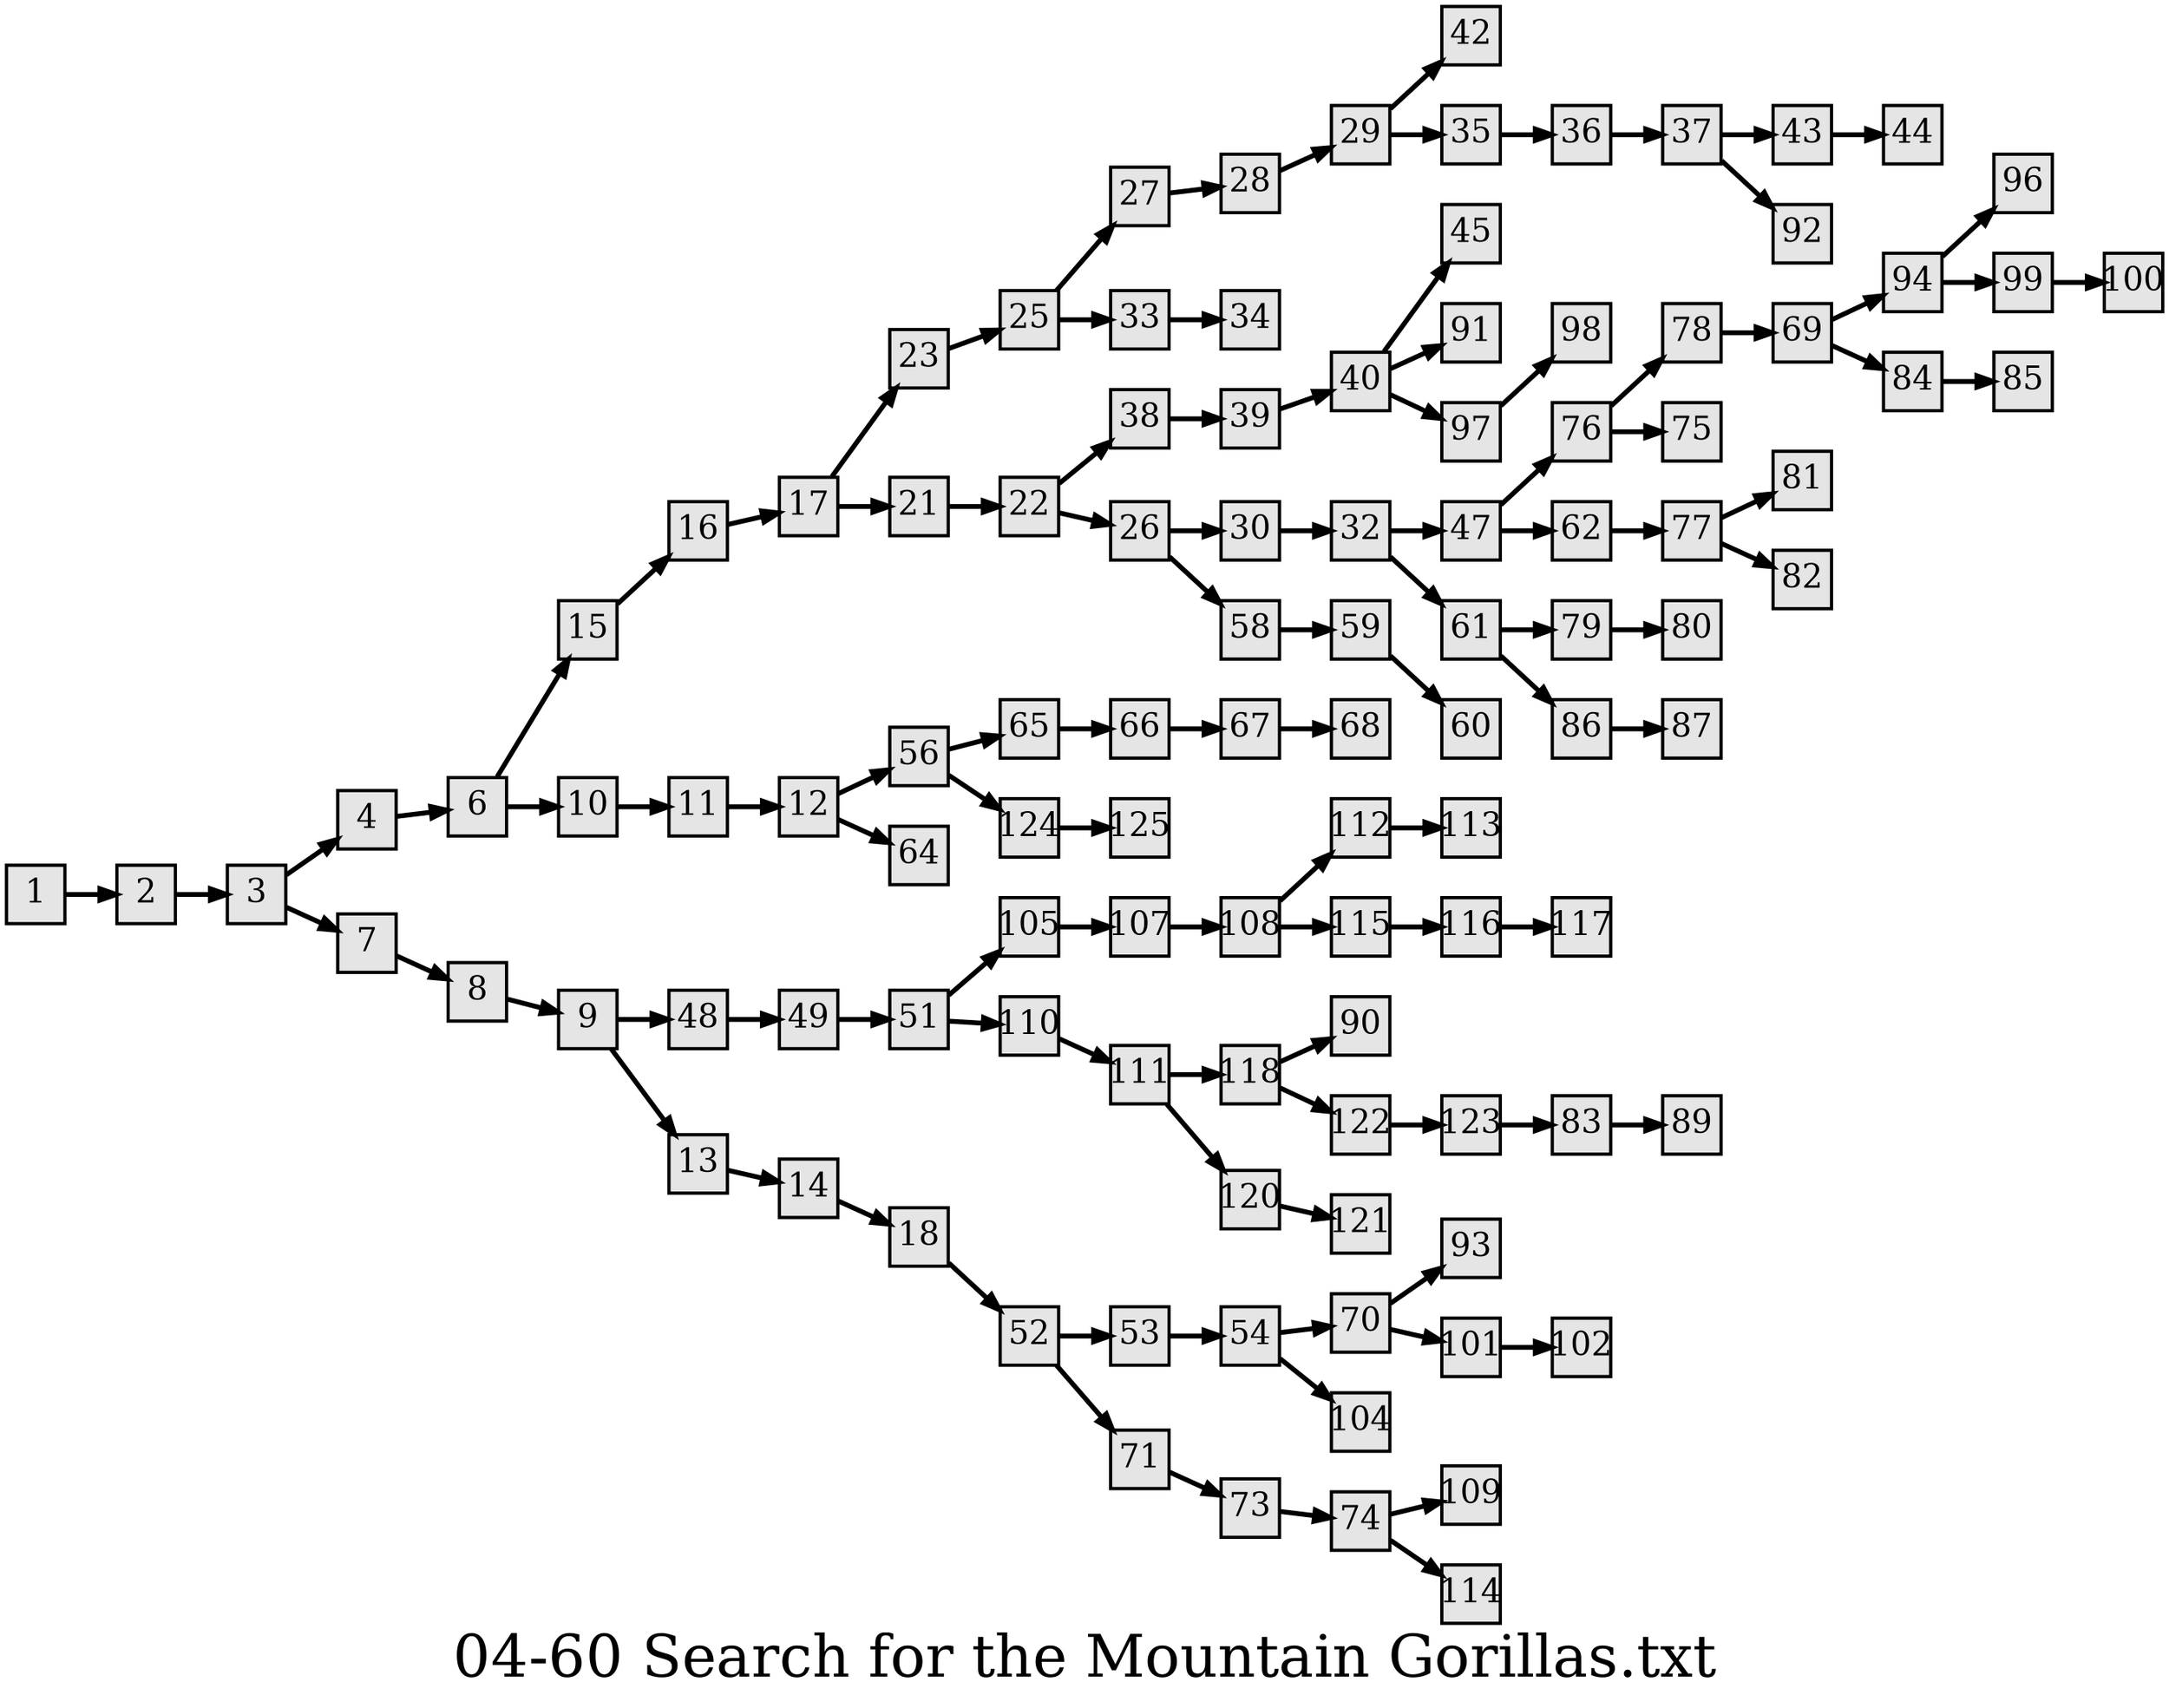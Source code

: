 digraph g{
  graph [ label="04-60 Search for the Mountain Gorillas.txt" rankdir=LR, ordering=out, fontsize=36, nodesep="0.35", ranksep="0.45"];
  node  [shape=rect, penwidth=2, fontsize=20, style=filled, fillcolor=grey90, margin="0,0", labelfloat=true, regular=true, fixedsize=true];
  edge  [labelfloat=true, penwidth=3, fontsize=12];
  1 -> 2;
  2 -> 3;
  3 -> 4;
  3 -> 7;
  4 -> 6;
  6 -> 15;
  6 -> 10;
  7 -> 8;
  8 -> 9;
  9 -> 48;
  9 -> 13;
  10 -> 11;
  11 -> 12;
  12 -> 56;
  12 -> 64;
  13 -> 14;
  14 -> 18;
  15 -> 16;
  16 -> 17;
  17 -> 23;
  17 -> 21;
  18;
  18 -> 52;
  21 -> 22;
  22 -> 38;
  22 -> 26;
  23 -> 25;
  25 -> 27;
  25 -> 33;
  26 -> 30;
  26 -> 58;
  27 -> 28;
  28 -> 29;
  29 -> 42;
  29 -> 35;
  30 -> 32;
  32 -> 47;
  32 -> 61;
  33 -> 34;
  35 -> 36;
  36 -> 37;
  37 -> 43;
  37 -> 92;
  38 -> 39;
  39 -> 40;
  40 -> 45;
  40 -> 91;
  40 -> 97;
  43 -> 44;
  47 -> 76;
  47 -> 62;
  48 -> 49;
  49 -> 51;
  51 -> 105;
  51 -> 110;
  52 -> 53;
  52 -> 71;
  53 -> 54;
  54 -> 70;
  54 -> 104;
  56 -> 65;
  56 -> 124;
  58 -> 59;
  59 -> 60;
  61 -> 79;
  61 -> 86;
  62 -> 77;
  65 -> 66;
  66 -> 67;
  67 -> 68;
  69 -> 94;
  69 -> 84;
  70 -> 93;
  70 -> 101;
  71 -> 73;
  73 -> 74;
  74 -> 109;
  74 -> 114;
  76 -> 78;
  76 -> 75;
  77 -> 81;
  77 -> 82;
  78 -> 69;
  79 -> 80;
  83 -> 89;
  84 -> 85;
  86 -> 87;
  94 -> 96;
  94 -> 99;
  97 -> 98;
  99 -> 100;
  101 -> 102;
  105 -> 107;
  107 -> 108;
  108 -> 112;
  108 -> 115;
  110 -> 111;
  111 -> 118;
  111 -> 120;
  112 -> 113;
  115 -> 116;
  116 -> 117;
  118 -> 90;
  118 -> 122;
  120 -> 121;
  122 -> 123;
  123 -> 83;
  124 -> 125;
}

